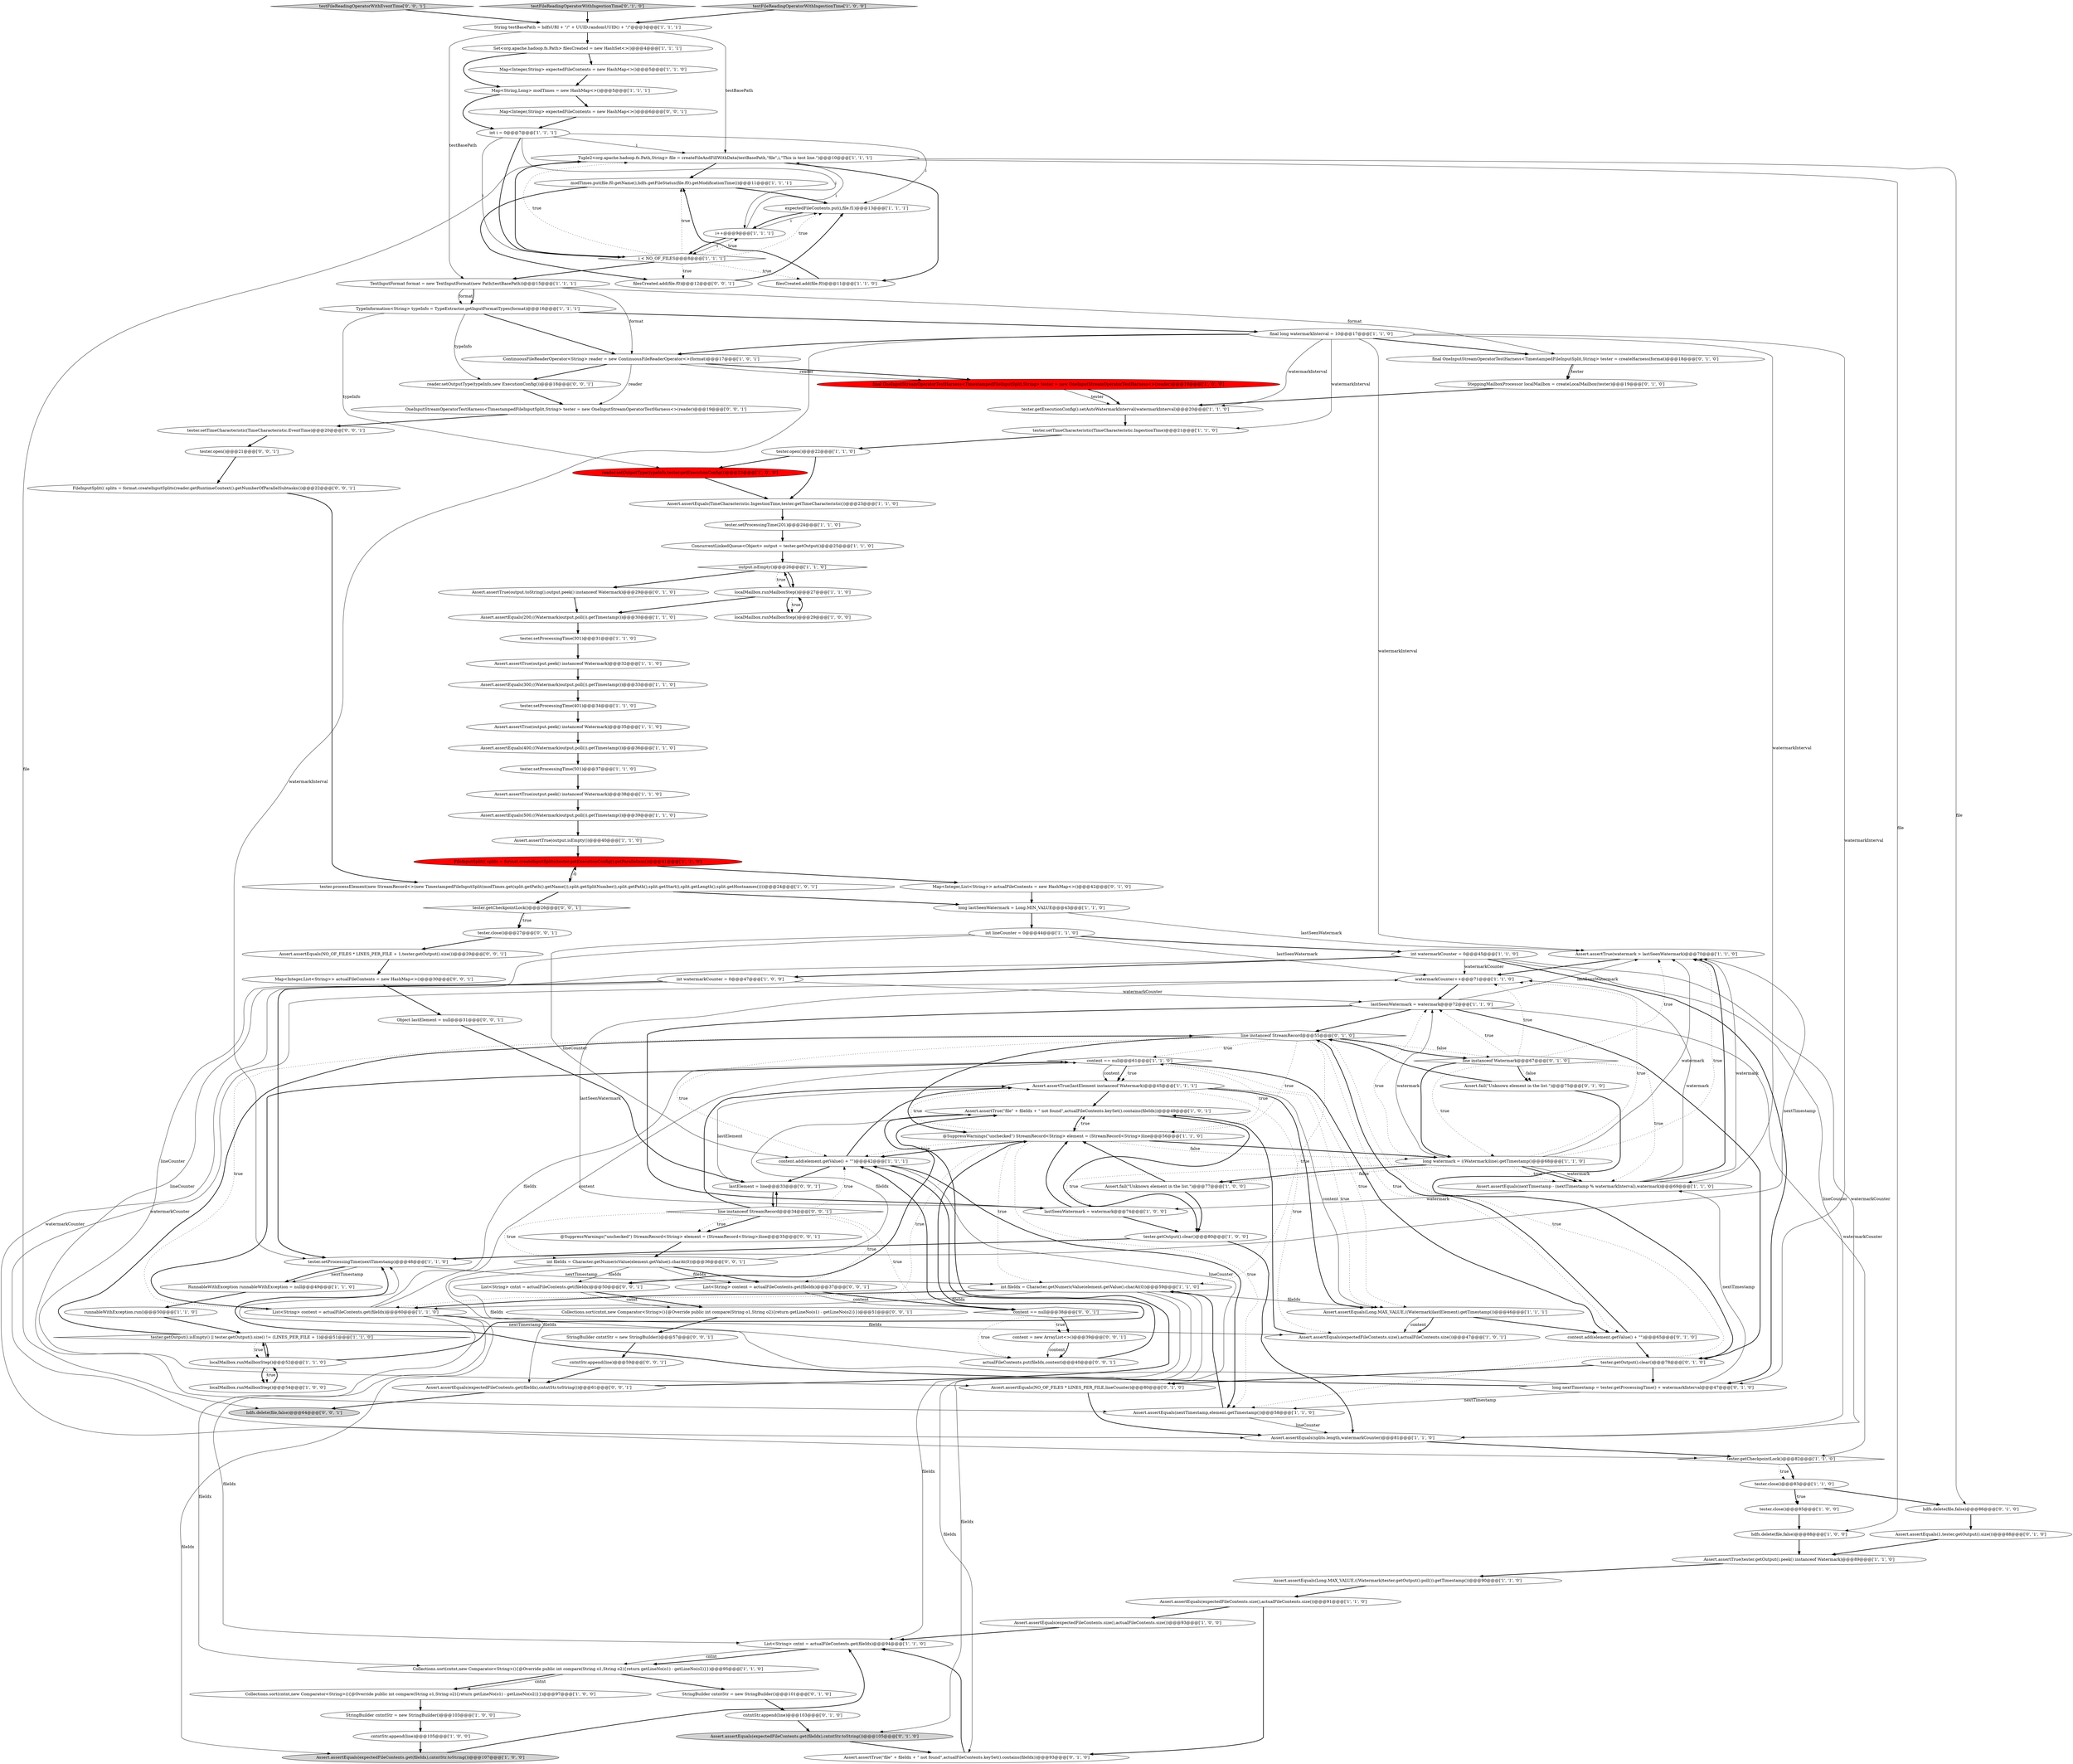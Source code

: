 digraph {
3 [style = filled, label = "Assert.assertEquals(500,((Watermark)output.poll()).getTimestamp())@@@39@@@['1', '1', '0']", fillcolor = white, shape = ellipse image = "AAA0AAABBB1BBB"];
49 [style = filled, label = "tester.setProcessingTime(501)@@@37@@@['1', '1', '0']", fillcolor = white, shape = ellipse image = "AAA0AAABBB1BBB"];
124 [style = filled, label = "content == null@@@38@@@['0', '0', '1']", fillcolor = white, shape = diamond image = "AAA0AAABBB3BBB"];
63 [style = filled, label = "Assert.assertTrue(lastElement instanceof Watermark)@@@45@@@['1', '1', '1']", fillcolor = white, shape = ellipse image = "AAA0AAABBB1BBB"];
75 [style = filled, label = "Collections.sort(cntnt,new Comparator<String>(){@Override public int compare(String o1,String o2){return getLineNo(o1) - getLineNo(o2)}})@@@97@@@['1', '0', '0']", fillcolor = white, shape = ellipse image = "AAA0AAABBB1BBB"];
13 [style = filled, label = "reader.setOutputType(typeInfo,tester.getExecutionConfig())@@@23@@@['1', '0', '0']", fillcolor = red, shape = ellipse image = "AAA1AAABBB1BBB"];
34 [style = filled, label = "modTimes.put(file.f0.getName(),hdfs.getFileStatus(file.f0).getModificationTime())@@@11@@@['1', '1', '1']", fillcolor = white, shape = ellipse image = "AAA0AAABBB1BBB"];
70 [style = filled, label = "expectedFileContents.put(i,file.f1)@@@13@@@['1', '1', '1']", fillcolor = white, shape = ellipse image = "AAA0AAABBB1BBB"];
53 [style = filled, label = "runnableWithException.run()@@@50@@@['1', '1', '0']", fillcolor = white, shape = ellipse image = "AAA0AAABBB1BBB"];
110 [style = filled, label = "Map<Integer,List<String>> actualFileContents = new HashMap<>()@@@30@@@['0', '0', '1']", fillcolor = white, shape = ellipse image = "AAA0AAABBB3BBB"];
102 [style = filled, label = "OneInputStreamOperatorTestHarness<TimestampedFileInputSplit,String> tester = new OneInputStreamOperatorTestHarness<>(reader)@@@19@@@['0', '0', '1']", fillcolor = white, shape = ellipse image = "AAA0AAABBB3BBB"];
18 [style = filled, label = "int i = 0@@@7@@@['1', '1', '1']", fillcolor = white, shape = ellipse image = "AAA0AAABBB1BBB"];
93 [style = filled, label = "line instanceof StreamRecord@@@55@@@['0', '1', '0']", fillcolor = white, shape = diamond image = "AAA0AAABBB2BBB"];
6 [style = filled, label = "localMailbox.runMailboxStep()@@@54@@@['1', '0', '0']", fillcolor = white, shape = ellipse image = "AAA0AAABBB1BBB"];
66 [style = filled, label = "content == null@@@61@@@['1', '1', '0']", fillcolor = white, shape = diamond image = "AAA0AAABBB1BBB"];
11 [style = filled, label = "Assert.assertEquals(300,((Watermark)output.poll()).getTimestamp())@@@33@@@['1', '1', '0']", fillcolor = white, shape = ellipse image = "AAA0AAABBB1BBB"];
92 [style = filled, label = "line instanceof Watermark@@@67@@@['0', '1', '0']", fillcolor = white, shape = diamond image = "AAA0AAABBB2BBB"];
37 [style = filled, label = "int fileIdx = Character.getNumericValue(element.getValue().charAt(0))@@@59@@@['1', '1', '0']", fillcolor = white, shape = ellipse image = "AAA0AAABBB1BBB"];
59 [style = filled, label = "lastSeenWatermark = watermark@@@72@@@['1', '1', '0']", fillcolor = white, shape = ellipse image = "AAA0AAABBB1BBB"];
86 [style = filled, label = "hdfs.delete(file,false)@@@86@@@['0', '1', '0']", fillcolor = white, shape = ellipse image = "AAA0AAABBB2BBB"];
104 [style = filled, label = "tester.open()@@@21@@@['0', '0', '1']", fillcolor = white, shape = ellipse image = "AAA0AAABBB3BBB"];
1 [style = filled, label = "ConcurrentLinkedQueue<Object> output = tester.getOutput()@@@25@@@['1', '1', '0']", fillcolor = white, shape = ellipse image = "AAA0AAABBB1BBB"];
27 [style = filled, label = "Assert.assertEquals(200,((Watermark)output.poll()).getTimestamp())@@@30@@@['1', '1', '0']", fillcolor = white, shape = ellipse image = "AAA0AAABBB1BBB"];
60 [style = filled, label = "List<String> cntnt = actualFileContents.get(fileIdx)@@@94@@@['1', '1', '0']", fillcolor = white, shape = ellipse image = "AAA0AAABBB1BBB"];
72 [style = filled, label = "final long watermarkInterval = 10@@@17@@@['1', '1', '0']", fillcolor = white, shape = ellipse image = "AAA0AAABBB1BBB"];
7 [style = filled, label = "hdfs.delete(file,false)@@@88@@@['1', '0', '0']", fillcolor = white, shape = ellipse image = "AAA0AAABBB1BBB"];
67 [style = filled, label = "lastSeenWatermark = watermark@@@74@@@['1', '0', '0']", fillcolor = white, shape = ellipse image = "AAA0AAABBB1BBB"];
125 [style = filled, label = "Map<Integer,String> expectedFileContents = new HashMap<>()@@@6@@@['0', '0', '1']", fillcolor = white, shape = ellipse image = "AAA0AAABBB3BBB"];
22 [style = filled, label = "Assert.assertTrue(watermark > lastSeenWatermark)@@@70@@@['1', '1', '0']", fillcolor = white, shape = ellipse image = "AAA0AAABBB1BBB"];
98 [style = filled, label = "tester.getOutput().clear()@@@78@@@['0', '1', '0']", fillcolor = white, shape = ellipse image = "AAA0AAABBB2BBB"];
20 [style = filled, label = "Assert.fail(\"Unknown element in the list.\")@@@77@@@['1', '0', '0']", fillcolor = white, shape = ellipse image = "AAA0AAABBB1BBB"];
42 [style = filled, label = "Assert.assertEquals(splits.length,watermarkCounter)@@@81@@@['1', '1', '0']", fillcolor = white, shape = ellipse image = "AAA0AAABBB1BBB"];
51 [style = filled, label = "tester.close()@@@83@@@['1', '1', '0']", fillcolor = white, shape = ellipse image = "AAA0AAABBB1BBB"];
8 [style = filled, label = "tester.open()@@@22@@@['1', '1', '0']", fillcolor = white, shape = ellipse image = "AAA0AAABBB1BBB"];
74 [style = filled, label = "Assert.assertEquals(expectedFileContents.size(),actualFileContents.size())@@@91@@@['1', '1', '0']", fillcolor = white, shape = ellipse image = "AAA0AAABBB1BBB"];
113 [style = filled, label = "testFileReadingOperatorWithEventTime['0', '0', '1']", fillcolor = lightgray, shape = diamond image = "AAA0AAABBB3BBB"];
21 [style = filled, label = "long lastSeenWatermark = Long.MIN_VALUE@@@43@@@['1', '1', '0']", fillcolor = white, shape = ellipse image = "AAA0AAABBB1BBB"];
89 [style = filled, label = "testFileReadingOperatorWithIngestionTime['0', '1', '0']", fillcolor = lightgray, shape = diamond image = "AAA0AAABBB2BBB"];
115 [style = filled, label = "filesCreated.add(file.f0)@@@12@@@['0', '0', '1']", fillcolor = white, shape = ellipse image = "AAA0AAABBB3BBB"];
114 [style = filled, label = "reader.setOutputType(typeInfo,new ExecutionConfig())@@@18@@@['0', '0', '1']", fillcolor = white, shape = ellipse image = "AAA0AAABBB3BBB"];
65 [style = filled, label = "tester.getOutput().isEmpty() || tester.getOutput().size() != (LINES_PER_FILE + 1)@@@51@@@['1', '1', '0']", fillcolor = white, shape = diamond image = "AAA0AAABBB1BBB"];
38 [style = filled, label = "List<String> content = actualFileContents.get(fileIdx)@@@60@@@['1', '1', '0']", fillcolor = white, shape = ellipse image = "AAA0AAABBB1BBB"];
0 [style = filled, label = "tester.setTimeCharacteristic(TimeCharacteristic.IngestionTime)@@@21@@@['1', '1', '0']", fillcolor = white, shape = ellipse image = "AAA0AAABBB1BBB"];
97 [style = filled, label = "final OneInputStreamOperatorTestHarness<TimestampedFileInputSplit,String> tester = createHarness(format)@@@18@@@['0', '1', '0']", fillcolor = white, shape = ellipse image = "AAA0AAABBB2BBB"];
121 [style = filled, label = "actualFileContents.put(fileIdx,content)@@@40@@@['0', '0', '1']", fillcolor = white, shape = ellipse image = "AAA0AAABBB3BBB"];
91 [style = filled, label = "Assert.assertEquals(NO_OF_FILES * LINES_PER_FILE,lineCounter)@@@80@@@['0', '1', '0']", fillcolor = white, shape = ellipse image = "AAA0AAABBB2BBB"];
118 [style = filled, label = "Assert.assertEquals(NO_OF_FILES * LINES_PER_FILE + 1,tester.getOutput().size())@@@29@@@['0', '0', '1']", fillcolor = white, shape = ellipse image = "AAA0AAABBB3BBB"];
108 [style = filled, label = "List<String> cntnt = actualFileContents.get(fileIdx)@@@50@@@['0', '0', '1']", fillcolor = white, shape = ellipse image = "AAA0AAABBB3BBB"];
2 [style = filled, label = "tester.setProcessingTime(301)@@@31@@@['1', '1', '0']", fillcolor = white, shape = ellipse image = "AAA0AAABBB1BBB"];
112 [style = filled, label = "StringBuilder cntntStr = new StringBuilder()@@@57@@@['0', '0', '1']", fillcolor = white, shape = ellipse image = "AAA0AAABBB3BBB"];
95 [style = filled, label = "StringBuilder cntntStr = new StringBuilder()@@@101@@@['0', '1', '0']", fillcolor = white, shape = ellipse image = "AAA0AAABBB2BBB"];
61 [style = filled, label = "localMailbox.runMailboxStep()@@@52@@@['1', '1', '0']", fillcolor = white, shape = ellipse image = "AAA0AAABBB1BBB"];
10 [style = filled, label = "Assert.assertEquals(TimeCharacteristic.IngestionTime,tester.getTimeCharacteristic())@@@23@@@['1', '1', '0']", fillcolor = white, shape = ellipse image = "AAA0AAABBB1BBB"];
24 [style = filled, label = "Map<String,Long> modTimes = new HashMap<>()@@@5@@@['1', '1', '1']", fillcolor = white, shape = ellipse image = "AAA0AAABBB1BBB"];
122 [style = filled, label = "Collections.sort(cntnt,new Comparator<String>(){@Override public int compare(String o1,String o2){return getLineNo(o1) - getLineNo(o2)}})@@@51@@@['0', '0', '1']", fillcolor = white, shape = ellipse image = "AAA0AAABBB3BBB"];
54 [style = filled, label = "Set<org.apache.hadoop.fs.Path> filesCreated = new HashSet<>()@@@4@@@['1', '1', '1']", fillcolor = white, shape = ellipse image = "AAA0AAABBB1BBB"];
62 [style = filled, label = "content.add(element.getValue() + \"\")@@@42@@@['1', '1', '1']", fillcolor = white, shape = ellipse image = "AAA0AAABBB1BBB"];
25 [style = filled, label = "filesCreated.add(file.f0)@@@11@@@['1', '1', '0']", fillcolor = white, shape = ellipse image = "AAA0AAABBB1BBB"];
48 [style = filled, label = "int watermarkCounter = 0@@@47@@@['1', '0', '0']", fillcolor = white, shape = ellipse image = "AAA0AAABBB1BBB"];
106 [style = filled, label = "content = new ArrayList<>()@@@39@@@['0', '0', '1']", fillcolor = white, shape = ellipse image = "AAA0AAABBB3BBB"];
105 [style = filled, label = "FileInputSplit(( splits = format.createInputSplits(reader.getRuntimeContext().getNumberOfParallelSubtasks())@@@22@@@['0', '0', '1']", fillcolor = white, shape = ellipse image = "AAA0AAABBB3BBB"];
109 [style = filled, label = "Assert.assertEquals(expectedFileContents.get(fileIdx),cntntStr.toString())@@@61@@@['0', '0', '1']", fillcolor = white, shape = ellipse image = "AAA0AAABBB3BBB"];
12 [style = filled, label = "i < NO_OF_FILES@@@8@@@['1', '1', '1']", fillcolor = white, shape = diamond image = "AAA0AAABBB1BBB"];
120 [style = filled, label = "int fileIdx = Character.getNumericValue(element.getValue().charAt(0))@@@36@@@['0', '0', '1']", fillcolor = white, shape = ellipse image = "AAA0AAABBB3BBB"];
36 [style = filled, label = "Assert.assertTrue(\"file\" + fileIdx + \" not found\",actualFileContents.keySet().contains(fileIdx))@@@49@@@['1', '0', '1']", fillcolor = white, shape = ellipse image = "AAA0AAABBB1BBB"];
50 [style = filled, label = "Assert.assertEquals(nextTimestamp - (nextTimestamp % watermarkInterval),watermark)@@@69@@@['1', '1', '0']", fillcolor = white, shape = ellipse image = "AAA0AAABBB1BBB"];
117 [style = filled, label = "line instanceof StreamRecord@@@34@@@['0', '0', '1']", fillcolor = white, shape = diamond image = "AAA0AAABBB3BBB"];
77 [style = filled, label = "Assert.assertTrue(output.isEmpty())@@@40@@@['1', '1', '0']", fillcolor = white, shape = ellipse image = "AAA0AAABBB1BBB"];
32 [style = filled, label = "Assert.assertEquals(nextTimestamp,element.getTimestamp())@@@58@@@['1', '1', '0']", fillcolor = white, shape = ellipse image = "AAA0AAABBB1BBB"];
76 [style = filled, label = "cntntStr.append(line)@@@105@@@['1', '0', '0']", fillcolor = white, shape = ellipse image = "AAA0AAABBB1BBB"];
58 [style = filled, label = "tester.close()@@@85@@@['1', '0', '0']", fillcolor = white, shape = ellipse image = "AAA0AAABBB1BBB"];
15 [style = filled, label = "ContinuousFileReaderOperator<String> reader = new ContinuousFileReaderOperator<>(format)@@@17@@@['1', '0', '1']", fillcolor = white, shape = ellipse image = "AAA0AAABBB1BBB"];
107 [style = filled, label = "tester.setTimeCharacteristic(TimeCharacteristic.EventTime)@@@20@@@['0', '0', '1']", fillcolor = white, shape = ellipse image = "AAA0AAABBB3BBB"];
26 [style = filled, label = "Assert.assertEquals(Long.MAX_VALUE,((Watermark)lastElement).getTimestamp())@@@46@@@['1', '1', '1']", fillcolor = white, shape = ellipse image = "AAA0AAABBB1BBB"];
68 [style = filled, label = "long watermark = ((Watermark)line).getTimestamp()@@@68@@@['1', '1', '0']", fillcolor = white, shape = ellipse image = "AAA0AAABBB1BBB"];
81 [style = filled, label = "localMailbox.runMailboxStep()@@@29@@@['1', '0', '0']", fillcolor = white, shape = ellipse image = "AAA0AAABBB1BBB"];
87 [style = filled, label = "cntntStr.append(line)@@@103@@@['0', '1', '0']", fillcolor = white, shape = ellipse image = "AAA0AAABBB2BBB"];
31 [style = filled, label = "localMailbox.runMailboxStep()@@@27@@@['1', '1', '0']", fillcolor = white, shape = ellipse image = "AAA0AAABBB1BBB"];
39 [style = filled, label = "tester.getCheckpointLock()@@@82@@@['1', '1', '0']", fillcolor = white, shape = diamond image = "AAA0AAABBB1BBB"];
119 [style = filled, label = "cntntStr.append(line)@@@59@@@['0', '0', '1']", fillcolor = white, shape = ellipse image = "AAA0AAABBB3BBB"];
29 [style = filled, label = "tester.setProcessingTime(nextTimestamp)@@@48@@@['1', '1', '0']", fillcolor = white, shape = ellipse image = "AAA0AAABBB1BBB"];
5 [style = filled, label = "Assert.assertTrue(tester.getOutput().peek() instanceof Watermark)@@@89@@@['1', '1', '0']", fillcolor = white, shape = ellipse image = "AAA0AAABBB1BBB"];
43 [style = filled, label = "testFileReadingOperatorWithIngestionTime['1', '0', '0']", fillcolor = lightgray, shape = diamond image = "AAA0AAABBB1BBB"];
88 [style = filled, label = "Assert.fail(\"Unknown element in the list.\")@@@75@@@['0', '1', '0']", fillcolor = white, shape = ellipse image = "AAA0AAABBB2BBB"];
94 [style = filled, label = "Assert.assertEquals(expectedFileContents.get(fileIdx),cntntStr.toString())@@@105@@@['0', '1', '0']", fillcolor = lightgray, shape = ellipse image = "AAA0AAABBB2BBB"];
71 [style = filled, label = "TextInputFormat format = new TextInputFormat(new Path(testBasePath))@@@15@@@['1', '1', '1']", fillcolor = white, shape = ellipse image = "AAA0AAABBB1BBB"];
127 [style = filled, label = "tester.getCheckpointLock()@@@26@@@['0', '0', '1']", fillcolor = white, shape = diamond image = "AAA0AAABBB3BBB"];
35 [style = filled, label = "int watermarkCounter = 0@@@45@@@['1', '1', '0']", fillcolor = white, shape = ellipse image = "AAA0AAABBB1BBB"];
23 [style = filled, label = "int lineCounter = 0@@@44@@@['1', '1', '0']", fillcolor = white, shape = ellipse image = "AAA0AAABBB1BBB"];
33 [style = filled, label = "tester.getExecutionConfig().setAutoWatermarkInterval(watermarkInterval)@@@20@@@['1', '1', '0']", fillcolor = white, shape = ellipse image = "AAA0AAABBB1BBB"];
45 [style = filled, label = "tester.setProcessingTime(201)@@@24@@@['1', '1', '0']", fillcolor = white, shape = ellipse image = "AAA0AAABBB1BBB"];
64 [style = filled, label = "tester.processElement(new StreamRecord<>(new TimestampedFileInputSplit(modTimes.get(split.getPath().getName()),split.getSplitNumber(),split.getPath(),split.getStart(),split.getLength(),split.getHostnames())))@@@24@@@['1', '0', '1']", fillcolor = white, shape = ellipse image = "AAA0AAABBB1BBB"];
41 [style = filled, label = "@SuppressWarnings(\"unchecked\") StreamRecord<String> element = (StreamRecord<String>)line@@@56@@@['1', '1', '0']", fillcolor = white, shape = ellipse image = "AAA0AAABBB1BBB"];
85 [style = filled, label = "SteppingMailboxProcessor localMailbox = createLocalMailbox(tester)@@@19@@@['0', '1', '0']", fillcolor = white, shape = ellipse image = "AAA0AAABBB2BBB"];
44 [style = filled, label = "Assert.assertTrue(output.peek() instanceof Watermark)@@@32@@@['1', '1', '0']", fillcolor = white, shape = ellipse image = "AAA0AAABBB1BBB"];
30 [style = filled, label = "Assert.assertEquals(expectedFileContents.size(),actualFileContents.size())@@@47@@@['1', '0', '1']", fillcolor = white, shape = ellipse image = "AAA0AAABBB1BBB"];
69 [style = filled, label = "StringBuilder cntntStr = new StringBuilder()@@@103@@@['1', '0', '0']", fillcolor = white, shape = ellipse image = "AAA0AAABBB1BBB"];
19 [style = filled, label = "RunnableWithException runnableWithException = null@@@49@@@['1', '1', '0']", fillcolor = white, shape = ellipse image = "AAA0AAABBB1BBB"];
56 [style = filled, label = "Assert.assertEquals(400,((Watermark)output.poll()).getTimestamp())@@@36@@@['1', '1', '0']", fillcolor = white, shape = ellipse image = "AAA0AAABBB1BBB"];
101 [style = filled, label = "@SuppressWarnings(\"unchecked\") StreamRecord<String> element = (StreamRecord<String>)line@@@35@@@['0', '0', '1']", fillcolor = white, shape = ellipse image = "AAA0AAABBB3BBB"];
103 [style = filled, label = "hdfs.delete(file,false)@@@64@@@['0', '0', '1']", fillcolor = lightgray, shape = ellipse image = "AAA0AAABBB3BBB"];
123 [style = filled, label = "lastElement = line@@@33@@@['0', '0', '1']", fillcolor = white, shape = ellipse image = "AAA0AAABBB3BBB"];
57 [style = filled, label = "Assert.assertEquals(expectedFileContents.size(),actualFileContents.size())@@@93@@@['1', '0', '0']", fillcolor = white, shape = ellipse image = "AAA0AAABBB1BBB"];
4 [style = filled, label = "output.isEmpty()@@@26@@@['1', '1', '0']", fillcolor = white, shape = diamond image = "AAA0AAABBB1BBB"];
90 [style = filled, label = "long nextTimestamp = tester.getProcessingTime() + watermarkInterval@@@47@@@['0', '1', '0']", fillcolor = white, shape = ellipse image = "AAA0AAABBB2BBB"];
96 [style = filled, label = "Map<Integer,List<String>> actualFileContents = new HashMap<>()@@@42@@@['0', '1', '0']", fillcolor = white, shape = ellipse image = "AAA0AAABBB2BBB"];
52 [style = filled, label = "Assert.assertTrue(output.peek() instanceof Watermark)@@@38@@@['1', '1', '0']", fillcolor = white, shape = ellipse image = "AAA0AAABBB1BBB"];
83 [style = filled, label = "Assert.assertEquals(1,tester.getOutput().size())@@@88@@@['0', '1', '0']", fillcolor = white, shape = ellipse image = "AAA0AAABBB2BBB"];
82 [style = filled, label = "Collections.sort(cntnt,new Comparator<String>(){@Override public int compare(String o1,String o2){return getLineNo(o1) - getLineNo(o2)}})@@@95@@@['1', '1', '0']", fillcolor = white, shape = ellipse image = "AAA0AAABBB1BBB"];
47 [style = filled, label = "FileInputSplit(( splits = format.createInputSplits(tester.getExecutionConfig().getParallelism())@@@41@@@['1', '1', '0']", fillcolor = red, shape = ellipse image = "AAA1AAABBB1BBB"];
9 [style = filled, label = "Tuple2<org.apache.hadoop.fs.Path,String> file = createFileAndFillWithData(testBasePath,\"file\",i,\"This is test line.\")@@@10@@@['1', '1', '1']", fillcolor = white, shape = ellipse image = "AAA0AAABBB1BBB"];
17 [style = filled, label = "Assert.assertEquals(Long.MAX_VALUE,((Watermark)tester.getOutput().poll()).getTimestamp())@@@90@@@['1', '1', '0']", fillcolor = white, shape = ellipse image = "AAA0AAABBB1BBB"];
55 [style = filled, label = "tester.setProcessingTime(401)@@@34@@@['1', '1', '0']", fillcolor = white, shape = ellipse image = "AAA0AAABBB1BBB"];
46 [style = filled, label = "Assert.assertTrue(output.peek() instanceof Watermark)@@@35@@@['1', '1', '0']", fillcolor = white, shape = ellipse image = "AAA0AAABBB1BBB"];
80 [style = filled, label = "Map<Integer,String> expectedFileContents = new HashMap<>()@@@5@@@['1', '1', '0']", fillcolor = white, shape = ellipse image = "AAA0AAABBB1BBB"];
78 [style = filled, label = "watermarkCounter++@@@71@@@['1', '1', '0']", fillcolor = white, shape = ellipse image = "AAA0AAABBB1BBB"];
79 [style = filled, label = "final OneInputStreamOperatorTestHarness<TimestampedFileInputSplit,String> tester = new OneInputStreamOperatorTestHarness<>(reader)@@@19@@@['1', '0', '0']", fillcolor = red, shape = ellipse image = "AAA1AAABBB1BBB"];
14 [style = filled, label = "String testBasePath = hdfsURI + \"/\" + UUID.randomUUID() + \"/\"@@@3@@@['1', '1', '1']", fillcolor = white, shape = ellipse image = "AAA0AAABBB1BBB"];
73 [style = filled, label = "Assert.assertEquals(expectedFileContents.get(fileIdx),cntntStr.toString())@@@107@@@['1', '0', '0']", fillcolor = lightgray, shape = ellipse image = "AAA0AAABBB1BBB"];
16 [style = filled, label = "i++@@@9@@@['1', '1', '1']", fillcolor = white, shape = ellipse image = "AAA0AAABBB1BBB"];
116 [style = filled, label = "List<String> content = actualFileContents.get(fileIdx)@@@37@@@['0', '0', '1']", fillcolor = white, shape = ellipse image = "AAA0AAABBB3BBB"];
40 [style = filled, label = "TypeInformation<String> typeInfo = TypeExtractor.getInputFormatTypes(format)@@@16@@@['1', '1', '1']", fillcolor = white, shape = ellipse image = "AAA0AAABBB1BBB"];
99 [style = filled, label = "content.add(element.getValue() + \"\")@@@65@@@['0', '1', '0']", fillcolor = white, shape = ellipse image = "AAA0AAABBB2BBB"];
126 [style = filled, label = "Object lastElement = null@@@31@@@['0', '0', '1']", fillcolor = white, shape = ellipse image = "AAA0AAABBB3BBB"];
111 [style = filled, label = "tester.close()@@@27@@@['0', '0', '1']", fillcolor = white, shape = ellipse image = "AAA0AAABBB3BBB"];
28 [style = filled, label = "tester.getOutput().clear()@@@80@@@['1', '0', '0']", fillcolor = white, shape = ellipse image = "AAA0AAABBB1BBB"];
84 [style = filled, label = "Assert.assertTrue(\"file\" + fileIdx + \" not found\",actualFileContents.keySet().contains(fileIdx))@@@93@@@['0', '1', '0']", fillcolor = white, shape = ellipse image = "AAA0AAABBB2BBB"];
100 [style = filled, label = "Assert.assertTrue(output.toString(),output.peek() instanceof Watermark)@@@29@@@['0', '1', '0']", fillcolor = white, shape = ellipse image = "AAA0AAABBB2BBB"];
8->10 [style = bold, label=""];
35->48 [style = bold, label=""];
67->28 [style = bold, label=""];
106->121 [style = solid, label="content"];
61->6 [style = bold, label=""];
64->21 [style = bold, label=""];
32->37 [style = bold, label=""];
69->76 [style = bold, label=""];
117->63 [style = bold, label=""];
25->34 [style = bold, label=""];
50->22 [style = bold, label=""];
9->103 [style = solid, label="file"];
41->68 [style = dotted, label="false"];
93->66 [style = dotted, label="true"];
48->29 [style = bold, label=""];
50->78 [style = solid, label="watermark"];
87->94 [style = bold, label=""];
68->50 [style = bold, label=""];
68->20 [style = dotted, label="false"];
36->28 [style = bold, label=""];
40->15 [style = bold, label=""];
30->36 [style = bold, label=""];
16->9 [style = solid, label="i"];
37->84 [style = solid, label="fileIdx"];
68->59 [style = dotted, label="true"];
51->58 [style = dotted, label="true"];
12->9 [style = bold, label=""];
72->15 [style = bold, label=""];
63->36 [style = bold, label=""];
125->18 [style = bold, label=""];
51->86 [style = bold, label=""];
80->24 [style = bold, label=""];
98->90 [style = bold, label=""];
107->104 [style = bold, label=""];
97->85 [style = solid, label="tester"];
40->114 [style = solid, label="typeInfo"];
77->47 [style = bold, label=""];
34->115 [style = bold, label=""];
41->38 [style = dotted, label="true"];
124->106 [style = dotted, label="true"];
41->36 [style = dotted, label="true"];
33->0 [style = bold, label=""];
31->81 [style = bold, label=""];
64->47 [style = dashed, label="0"];
76->73 [style = bold, label=""];
93->92 [style = bold, label=""];
24->125 [style = bold, label=""];
63->26 [style = dotted, label="true"];
9->7 [style = solid, label="file"];
53->65 [style = bold, label=""];
39->51 [style = bold, label=""];
96->21 [style = bold, label=""];
63->30 [style = dotted, label="true"];
104->105 [style = bold, label=""];
68->22 [style = solid, label="watermark"];
37->38 [style = bold, label=""];
113->14 [style = bold, label=""];
2->44 [style = bold, label=""];
71->40 [style = solid, label="format"];
0->8 [style = bold, label=""];
82->75 [style = bold, label=""];
12->70 [style = dotted, label="true"];
72->50 [style = solid, label="watermarkInterval"];
22->78 [style = bold, label=""];
81->31 [style = bold, label=""];
28->42 [style = bold, label=""];
40->72 [style = bold, label=""];
90->29 [style = solid, label="nextTimestamp"];
99->98 [style = bold, label=""];
59->67 [style = bold, label=""];
118->110 [style = bold, label=""];
109->36 [style = bold, label=""];
27->2 [style = bold, label=""];
26->30 [style = solid, label="content"];
73->60 [style = bold, label=""];
37->38 [style = solid, label="fileIdx"];
48->39 [style = solid, label="watermarkCounter"];
35->78 [style = solid, label="watermarkCounter"];
12->34 [style = dotted, label="true"];
3->77 [style = bold, label=""];
41->62 [style = dotted, label="true"];
66->63 [style = bold, label=""];
18->9 [style = solid, label="i"];
47->64 [style = bold, label=""];
29->19 [style = solid, label="nextTimestamp"];
9->86 [style = solid, label="file"];
1->4 [style = bold, label=""];
121->62 [style = bold, label=""];
16->70 [style = solid, label="i"];
120->36 [style = solid, label="fileIdx"];
98->91 [style = bold, label=""];
106->121 [style = bold, label=""];
36->41 [style = bold, label=""];
72->97 [style = bold, label=""];
126->123 [style = bold, label=""];
72->22 [style = solid, label="watermarkInterval"];
21->22 [style = solid, label="lastSeenWatermark"];
90->32 [style = solid, label="nextTimestamp"];
29->37 [style = solid, label="nextTimestamp"];
37->26 [style = solid, label="fileIdx"];
18->12 [style = bold, label=""];
92->88 [style = dotted, label="false"];
79->33 [style = solid, label="tester"];
57->60 [style = bold, label=""];
31->4 [style = bold, label=""];
12->115 [style = dotted, label="true"];
75->69 [style = bold, label=""];
51->58 [style = bold, label=""];
18->70 [style = solid, label="i"];
88->98 [style = bold, label=""];
119->109 [style = bold, label=""];
5->17 [style = bold, label=""];
24->18 [style = bold, label=""];
67->78 [style = solid, label="lastSeenWatermark"];
71->97 [style = solid, label="format"];
72->33 [style = solid, label="watermarkInterval"];
60->82 [style = solid, label="cntnt"];
127->111 [style = dotted, label="true"];
92->59 [style = dotted, label="true"];
117->123 [style = bold, label=""];
71->15 [style = solid, label="format"];
23->35 [style = bold, label=""];
45->1 [style = bold, label=""];
6->61 [style = bold, label=""];
54->80 [style = bold, label=""];
7->5 [style = bold, label=""];
88->93 [style = bold, label=""];
20->41 [style = bold, label=""];
109->103 [style = bold, label=""];
32->42 [style = solid, label="lineCounter"];
38->66 [style = solid, label="fileIdx"];
82->75 [style = solid, label="cntnt"];
68->50 [style = solid, label="watermark"];
31->27 [style = bold, label=""];
68->50 [style = dotted, label="true"];
89->14 [style = bold, label=""];
116->124 [style = bold, label=""];
59->39 [style = solid, label="watermarkCounter"];
123->63 [style = solid, label="lastElement"];
68->67 [style = dotted, label="true"];
97->85 [style = bold, label=""];
10->45 [style = bold, label=""];
95->87 [style = bold, label=""];
115->70 [style = bold, label=""];
4->100 [style = bold, label=""];
120->108 [style = solid, label="fileIdx"];
120->121 [style = solid, label="fileIdx"];
34->70 [style = bold, label=""];
100->27 [style = bold, label=""];
117->101 [style = bold, label=""];
50->67 [style = solid, label="watermark"];
65->61 [style = bold, label=""];
124->121 [style = dotted, label="true"];
120->109 [style = solid, label="fileIdx"];
59->22 [style = solid, label="lastSeenWatermark"];
15->102 [style = solid, label="reader"];
114->102 [style = bold, label=""];
31->81 [style = dotted, label="true"];
39->51 [style = dotted, label="true"];
12->25 [style = dotted, label="true"];
21->23 [style = bold, label=""];
38->82 [style = solid, label="fileIdx"];
61->6 [style = dotted, label="true"];
13->10 [style = bold, label=""];
28->29 [style = bold, label=""];
47->96 [style = bold, label=""];
82->95 [style = bold, label=""];
102->107 [style = bold, label=""];
46->56 [style = bold, label=""];
61->41 [style = bold, label=""];
92->68 [style = bold, label=""];
59->98 [style = bold, label=""];
66->63 [style = dotted, label="true"];
41->63 [style = dotted, label="true"];
61->65 [style = bold, label=""];
62->32 [style = bold, label=""];
59->93 [style = bold, label=""];
63->26 [style = bold, label=""];
127->111 [style = bold, label=""];
18->16 [style = solid, label="i"];
78->59 [style = bold, label=""];
60->82 [style = bold, label=""];
41->68 [style = bold, label=""];
42->39 [style = bold, label=""];
74->84 [style = bold, label=""];
38->66 [style = solid, label="content"];
93->38 [style = dotted, label="true"];
84->60 [style = bold, label=""];
72->29 [style = solid, label="watermarkInterval"];
35->90 [style = bold, label=""];
111->118 [style = bold, label=""];
112->119 [style = bold, label=""];
90->29 [style = bold, label=""];
110->126 [style = bold, label=""];
38->60 [style = solid, label="fileIdx"];
41->37 [style = dotted, label="true"];
41->66 [style = dotted, label="true"];
86->83 [style = bold, label=""];
120->116 [style = bold, label=""];
122->112 [style = bold, label=""];
14->9 [style = solid, label="testBasePath"];
93->37 [style = dotted, label="true"];
23->78 [style = solid, label="lastSeenWatermark"];
15->79 [style = bold, label=""];
116->124 [style = solid, label="content"];
70->16 [style = bold, label=""];
4->31 [style = bold, label=""];
38->66 [style = bold, label=""];
17->74 [style = bold, label=""];
54->24 [style = bold, label=""];
58->7 [style = bold, label=""];
40->13 [style = solid, label="typeInfo"];
48->59 [style = solid, label="watermarkCounter"];
19->53 [style = bold, label=""];
29->19 [style = bold, label=""];
64->127 [style = bold, label=""];
43->14 [style = bold, label=""];
4->31 [style = dotted, label="true"];
79->33 [style = bold, label=""];
93->92 [style = dotted, label="false"];
62->91 [style = solid, label="lineCounter"];
117->116 [style = dotted, label="true"];
92->50 [style = dotted, label="true"];
93->41 [style = dotted, label="true"];
15->114 [style = bold, label=""];
41->32 [style = dotted, label="true"];
120->116 [style = solid, label="fileIdx"];
85->33 [style = bold, label=""];
71->40 [style = bold, label=""];
11->55 [style = bold, label=""];
65->61 [style = dotted, label="true"];
93->62 [style = dotted, label="true"];
35->42 [style = solid, label="lineCounter"];
91->42 [style = bold, label=""];
105->64 [style = bold, label=""];
101->120 [style = bold, label=""];
41->62 [style = bold, label=""];
66->63 [style = solid, label="content"];
8->13 [style = bold, label=""];
15->79 [style = solid, label="reader"];
35->32 [style = solid, label="lineCounter"];
83->5 [style = bold, label=""];
124->106 [style = bold, label=""];
18->12 [style = solid, label="i"];
68->78 [style = dotted, label="true"];
94->84 [style = bold, label=""];
56->49 [style = bold, label=""];
35->42 [style = solid, label="watermarkCounter"];
36->108 [style = bold, label=""];
14->71 [style = solid, label="testBasePath"];
37->94 [style = solid, label="fileIdx"];
20->28 [style = bold, label=""];
74->57 [style = bold, label=""];
23->62 [style = solid, label="lineCounter"];
62->63 [style = bold, label=""];
108->122 [style = bold, label=""];
66->26 [style = dotted, label="true"];
92->88 [style = bold, label=""];
108->122 [style = solid, label="cntnt"];
37->60 [style = solid, label="fileIdx"];
93->32 [style = dotted, label="true"];
92->78 [style = dotted, label="true"];
93->41 [style = bold, label=""];
66->99 [style = bold, label=""];
38->73 [style = solid, label="fileIdx"];
93->99 [style = dotted, label="true"];
78->42 [style = solid, label="watermarkCounter"];
92->22 [style = dotted, label="true"];
26->30 [style = bold, label=""];
90->50 [style = solid, label="nextTimestamp"];
117->120 [style = dotted, label="true"];
14->54 [style = bold, label=""];
99->93 [style = bold, label=""];
67->41 [style = bold, label=""];
117->124 [style = dotted, label="true"];
55->46 [style = bold, label=""];
49->52 [style = bold, label=""];
12->16 [style = dotted, label="true"];
38->30 [style = solid, label="fileIdx"];
117->101 [style = dotted, label="true"];
23->91 [style = solid, label="lineCounter"];
26->99 [style = bold, label=""];
92->68 [style = dotted, label="true"];
65->93 [style = bold, label=""];
9->25 [style = bold, label=""];
72->0 [style = solid, label="watermarkInterval"];
123->117 [style = bold, label=""];
12->71 [style = bold, label=""];
44->11 [style = bold, label=""];
29->22 [style = solid, label="nextTimestamp"];
16->12 [style = solid, label="i"];
63->26 [style = solid, label="content"];
52->3 [style = bold, label=""];
117->62 [style = dotted, label="true"];
50->22 [style = solid, label="watermark"];
68->59 [style = solid, label="watermark"];
68->22 [style = dotted, label="true"];
12->9 [style = dotted, label="true"];
16->12 [style = bold, label=""];
124->62 [style = bold, label=""];
68->20 [style = bold, label=""];
62->123 [style = bold, label=""];
72->90 [style = solid, label="watermarkInterval"];
9->34 [style = bold, label=""];
}

